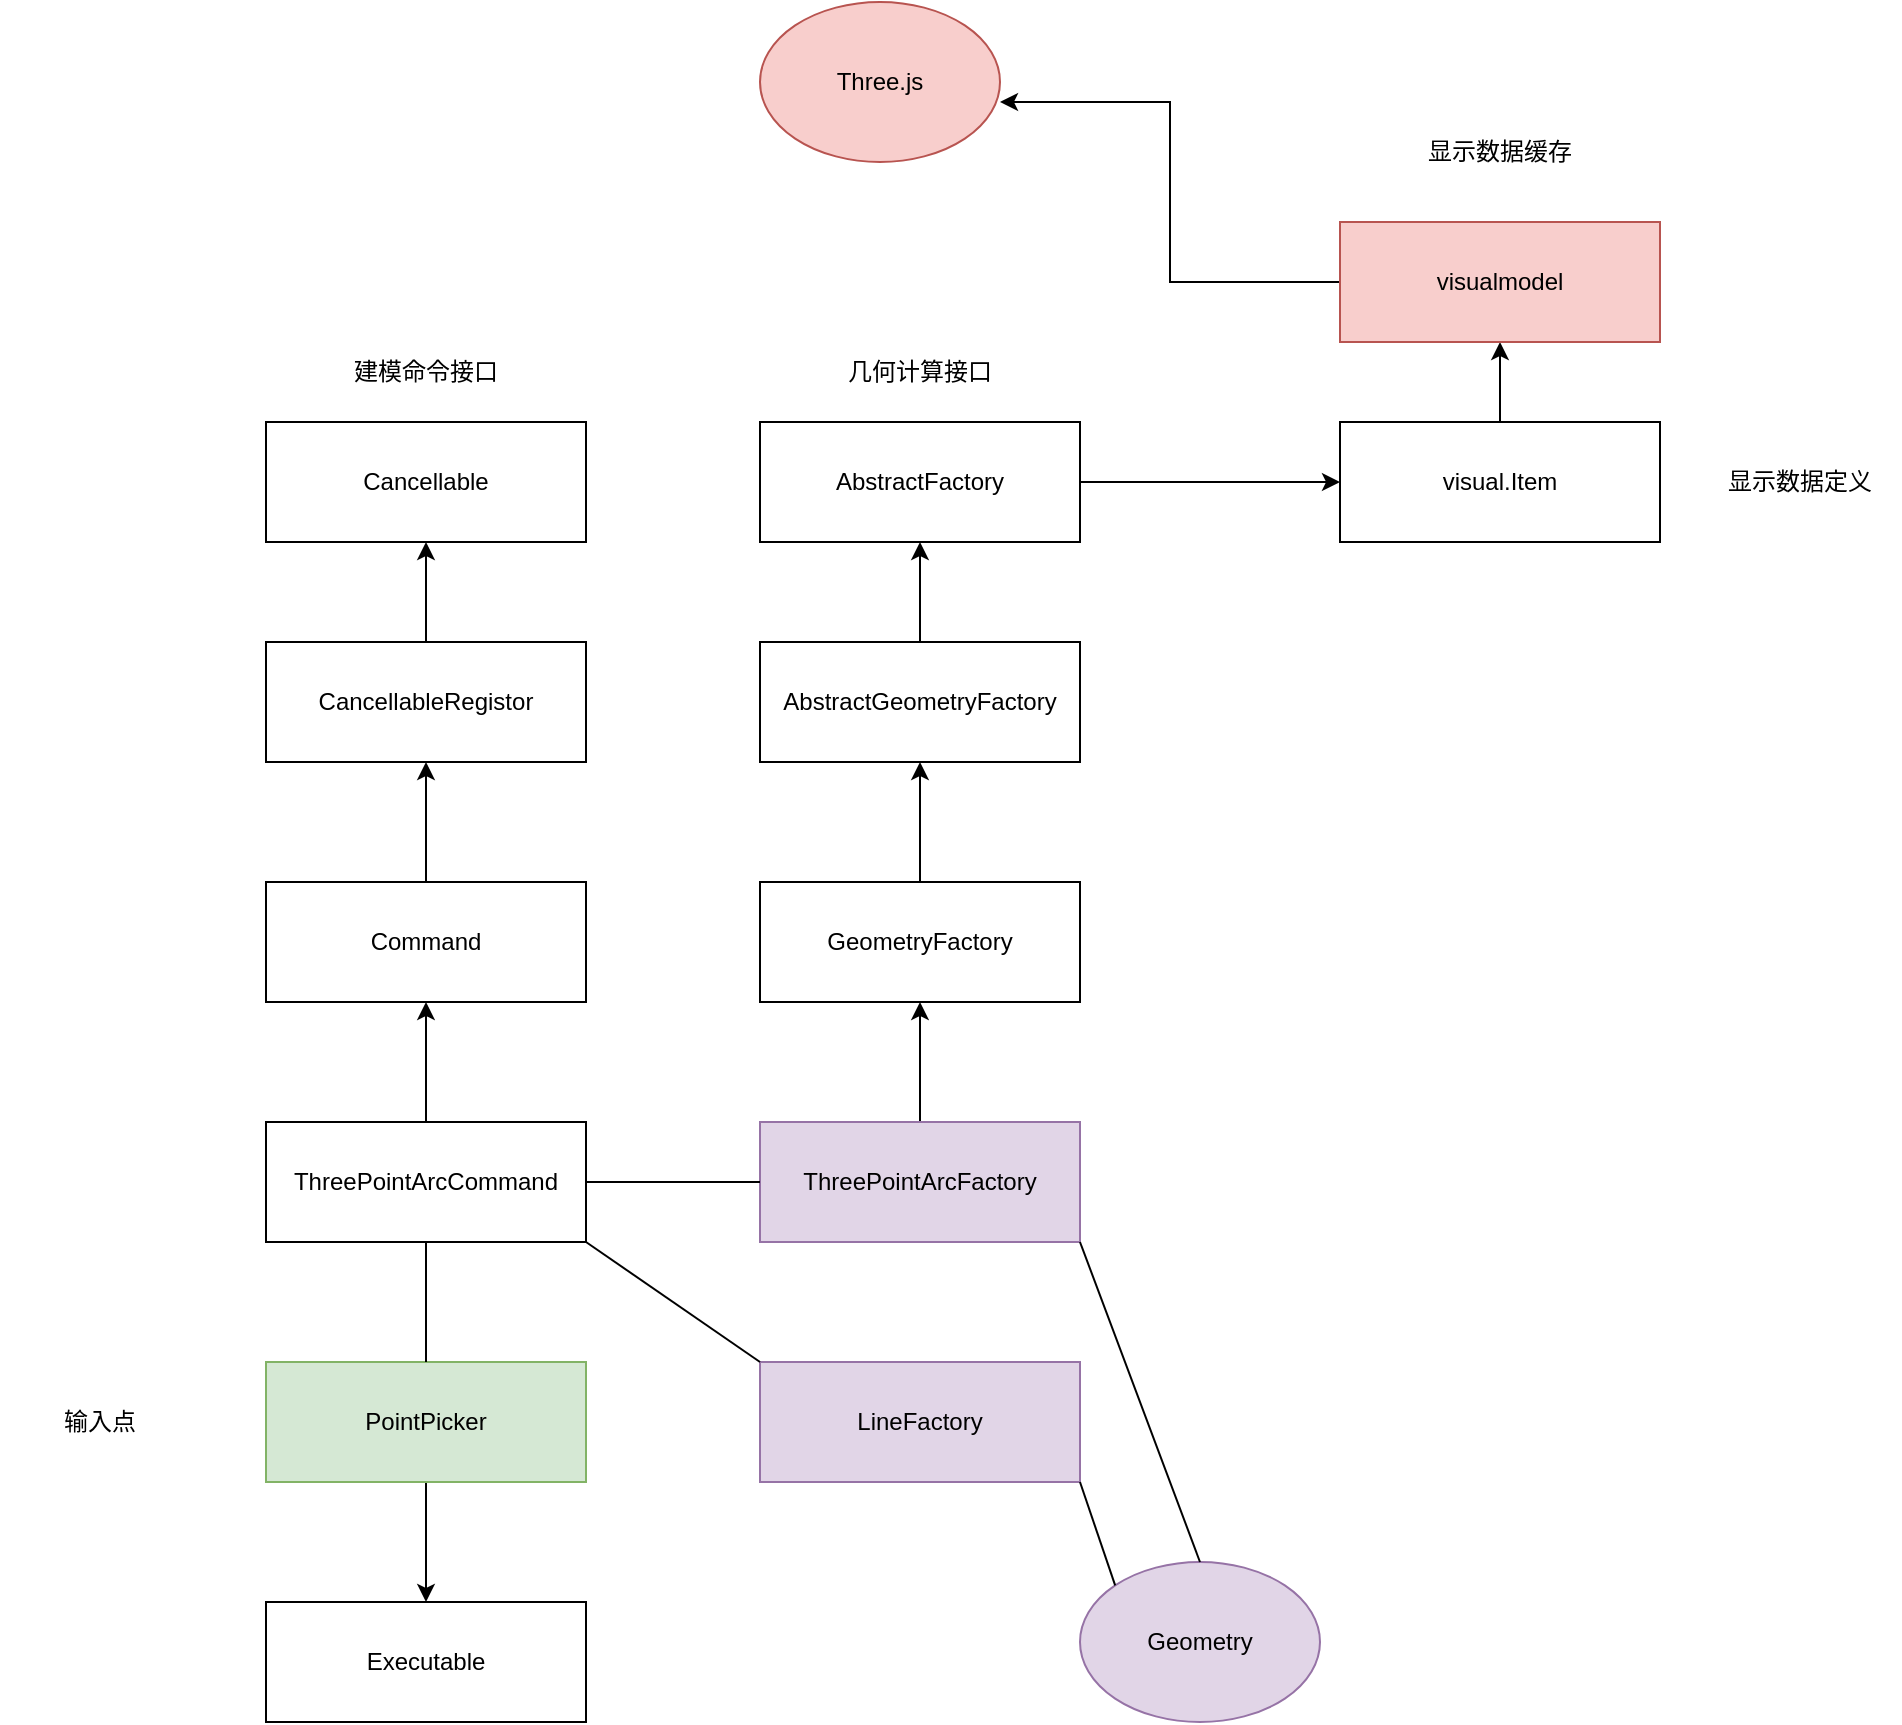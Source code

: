 <mxfile version="20.2.5" type="device"><diagram id="9kiVOygRayxQe68Ym-3B" name="Page-1"><mxGraphModel dx="1673" dy="2104" grid="1" gridSize="10" guides="1" tooltips="1" connect="1" arrows="1" fold="1" page="1" pageScale="1" pageWidth="827" pageHeight="1169" math="0" shadow="0"><root><mxCell id="0"/><mxCell id="1" parent="0"/><mxCell id="8unryoxJKxYaEMjVIpx8-3" style="edgeStyle=orthogonalEdgeStyle;rounded=0;orthogonalLoop=1;jettySize=auto;html=1;" edge="1" parent="1" source="8unryoxJKxYaEMjVIpx8-1" target="8unryoxJKxYaEMjVIpx8-2"><mxGeometry relative="1" as="geometry"/></mxCell><mxCell id="8unryoxJKxYaEMjVIpx8-1" value="ThreePointArcCommand" style="rounded=0;whiteSpace=wrap;html=1;" vertex="1" parent="1"><mxGeometry x="253" y="380" width="160" height="60" as="geometry"/></mxCell><mxCell id="8unryoxJKxYaEMjVIpx8-5" style="edgeStyle=orthogonalEdgeStyle;rounded=0;orthogonalLoop=1;jettySize=auto;html=1;" edge="1" parent="1" source="8unryoxJKxYaEMjVIpx8-2" target="8unryoxJKxYaEMjVIpx8-4"><mxGeometry relative="1" as="geometry"/></mxCell><mxCell id="8unryoxJKxYaEMjVIpx8-2" value="Command" style="rounded=0;whiteSpace=wrap;html=1;" vertex="1" parent="1"><mxGeometry x="253" y="260" width="160" height="60" as="geometry"/></mxCell><mxCell id="8unryoxJKxYaEMjVIpx8-7" style="edgeStyle=orthogonalEdgeStyle;rounded=0;orthogonalLoop=1;jettySize=auto;html=1;" edge="1" parent="1" source="8unryoxJKxYaEMjVIpx8-4" target="8unryoxJKxYaEMjVIpx8-6"><mxGeometry relative="1" as="geometry"/></mxCell><mxCell id="8unryoxJKxYaEMjVIpx8-4" value="CancellableRegistor" style="rounded=0;whiteSpace=wrap;html=1;" vertex="1" parent="1"><mxGeometry x="253" y="140" width="160" height="60" as="geometry"/></mxCell><mxCell id="8unryoxJKxYaEMjVIpx8-6" value="Cancellable" style="rounded=0;whiteSpace=wrap;html=1;" vertex="1" parent="1"><mxGeometry x="253" y="30" width="160" height="60" as="geometry"/></mxCell><mxCell id="8unryoxJKxYaEMjVIpx8-10" style="edgeStyle=orthogonalEdgeStyle;rounded=0;orthogonalLoop=1;jettySize=auto;html=1;" edge="1" parent="1" source="8unryoxJKxYaEMjVIpx8-8" target="8unryoxJKxYaEMjVIpx8-9"><mxGeometry relative="1" as="geometry"/></mxCell><mxCell id="8unryoxJKxYaEMjVIpx8-8" value="ThreePointArcFactory" style="rounded=0;whiteSpace=wrap;html=1;fillColor=#e1d5e7;strokeColor=#9673a6;" vertex="1" parent="1"><mxGeometry x="500" y="380" width="160" height="60" as="geometry"/></mxCell><mxCell id="8unryoxJKxYaEMjVIpx8-12" style="edgeStyle=orthogonalEdgeStyle;rounded=0;orthogonalLoop=1;jettySize=auto;html=1;" edge="1" parent="1" source="8unryoxJKxYaEMjVIpx8-9" target="8unryoxJKxYaEMjVIpx8-11"><mxGeometry relative="1" as="geometry"/></mxCell><mxCell id="8unryoxJKxYaEMjVIpx8-9" value="GeometryFactory" style="rounded=0;whiteSpace=wrap;html=1;" vertex="1" parent="1"><mxGeometry x="500" y="260" width="160" height="60" as="geometry"/></mxCell><mxCell id="8unryoxJKxYaEMjVIpx8-15" style="edgeStyle=orthogonalEdgeStyle;rounded=0;orthogonalLoop=1;jettySize=auto;html=1;" edge="1" parent="1" source="8unryoxJKxYaEMjVIpx8-11" target="8unryoxJKxYaEMjVIpx8-14"><mxGeometry relative="1" as="geometry"/></mxCell><mxCell id="8unryoxJKxYaEMjVIpx8-11" value="AbstractGeometryFactory" style="rounded=0;whiteSpace=wrap;html=1;" vertex="1" parent="1"><mxGeometry x="500" y="140" width="160" height="60" as="geometry"/></mxCell><mxCell id="8unryoxJKxYaEMjVIpx8-21" style="edgeStyle=orthogonalEdgeStyle;rounded=0;orthogonalLoop=1;jettySize=auto;html=1;" edge="1" parent="1" source="8unryoxJKxYaEMjVIpx8-14" target="8unryoxJKxYaEMjVIpx8-17"><mxGeometry relative="1" as="geometry"/></mxCell><mxCell id="8unryoxJKxYaEMjVIpx8-14" value="AbstractFactory" style="rounded=0;whiteSpace=wrap;html=1;" vertex="1" parent="1"><mxGeometry x="500" y="30" width="160" height="60" as="geometry"/></mxCell><mxCell id="8unryoxJKxYaEMjVIpx8-16" value="Three.js" style="ellipse;whiteSpace=wrap;html=1;fillColor=#f8cecc;strokeColor=#b85450;" vertex="1" parent="1"><mxGeometry x="500" y="-180" width="120" height="80" as="geometry"/></mxCell><mxCell id="8unryoxJKxYaEMjVIpx8-20" style="edgeStyle=orthogonalEdgeStyle;rounded=0;orthogonalLoop=1;jettySize=auto;html=1;" edge="1" parent="1" source="8unryoxJKxYaEMjVIpx8-17" target="8unryoxJKxYaEMjVIpx8-18"><mxGeometry relative="1" as="geometry"/></mxCell><mxCell id="8unryoxJKxYaEMjVIpx8-17" value="visual.Item" style="rounded=0;whiteSpace=wrap;html=1;" vertex="1" parent="1"><mxGeometry x="790" y="30" width="160" height="60" as="geometry"/></mxCell><mxCell id="8unryoxJKxYaEMjVIpx8-19" style="edgeStyle=orthogonalEdgeStyle;rounded=0;orthogonalLoop=1;jettySize=auto;html=1;entryX=1;entryY=0.625;entryDx=0;entryDy=0;entryPerimeter=0;" edge="1" parent="1" source="8unryoxJKxYaEMjVIpx8-18" target="8unryoxJKxYaEMjVIpx8-16"><mxGeometry relative="1" as="geometry"/></mxCell><mxCell id="8unryoxJKxYaEMjVIpx8-18" value="visualmodel" style="rounded=0;whiteSpace=wrap;html=1;fillColor=#f8cecc;strokeColor=#b85450;" vertex="1" parent="1"><mxGeometry x="790" y="-70" width="160" height="60" as="geometry"/></mxCell><mxCell id="8unryoxJKxYaEMjVIpx8-22" value="" style="endArrow=none;html=1;rounded=0;entryX=0;entryY=0.5;entryDx=0;entryDy=0;exitX=1;exitY=0.5;exitDx=0;exitDy=0;" edge="1" parent="1" source="8unryoxJKxYaEMjVIpx8-1" target="8unryoxJKxYaEMjVIpx8-8"><mxGeometry width="50" height="50" relative="1" as="geometry"><mxPoint x="570" y="280" as="sourcePoint"/><mxPoint x="620" y="230" as="targetPoint"/></mxGeometry></mxCell><mxCell id="8unryoxJKxYaEMjVIpx8-23" value="几何计算接口" style="text;html=1;strokeColor=none;fillColor=none;align=center;verticalAlign=middle;whiteSpace=wrap;rounded=0;" vertex="1" parent="1"><mxGeometry x="530" y="-10" width="100" height="30" as="geometry"/></mxCell><mxCell id="8unryoxJKxYaEMjVIpx8-24" value="建模命令接口" style="text;html=1;strokeColor=none;fillColor=none;align=center;verticalAlign=middle;whiteSpace=wrap;rounded=0;" vertex="1" parent="1"><mxGeometry x="283" y="-10" width="100" height="30" as="geometry"/></mxCell><mxCell id="8unryoxJKxYaEMjVIpx8-25" value="显示数据缓存" style="text;html=1;strokeColor=none;fillColor=none;align=center;verticalAlign=middle;whiteSpace=wrap;rounded=0;" vertex="1" parent="1"><mxGeometry x="820" y="-120" width="100" height="30" as="geometry"/></mxCell><mxCell id="8unryoxJKxYaEMjVIpx8-26" value="显示数据定义" style="text;html=1;strokeColor=none;fillColor=none;align=center;verticalAlign=middle;whiteSpace=wrap;rounded=0;" vertex="1" parent="1"><mxGeometry x="970" y="45" width="100" height="30" as="geometry"/></mxCell><mxCell id="8unryoxJKxYaEMjVIpx8-30" style="edgeStyle=orthogonalEdgeStyle;rounded=0;orthogonalLoop=1;jettySize=auto;html=1;" edge="1" parent="1" source="8unryoxJKxYaEMjVIpx8-27" target="8unryoxJKxYaEMjVIpx8-29"><mxGeometry relative="1" as="geometry"/></mxCell><mxCell id="8unryoxJKxYaEMjVIpx8-27" value="PointPicker" style="rounded=0;whiteSpace=wrap;html=1;fillColor=#d5e8d4;strokeColor=#82b366;" vertex="1" parent="1"><mxGeometry x="253" y="500" width="160" height="60" as="geometry"/></mxCell><mxCell id="8unryoxJKxYaEMjVIpx8-28" value="" style="endArrow=none;html=1;rounded=0;entryX=0.5;entryY=0;entryDx=0;entryDy=0;exitX=0.5;exitY=1;exitDx=0;exitDy=0;" edge="1" parent="1" source="8unryoxJKxYaEMjVIpx8-1" target="8unryoxJKxYaEMjVIpx8-27"><mxGeometry width="50" height="50" relative="1" as="geometry"><mxPoint x="423" y="420" as="sourcePoint"/><mxPoint x="510" y="420" as="targetPoint"/></mxGeometry></mxCell><mxCell id="8unryoxJKxYaEMjVIpx8-29" value="Executable" style="rounded=0;whiteSpace=wrap;html=1;" vertex="1" parent="1"><mxGeometry x="253" y="620" width="160" height="60" as="geometry"/></mxCell><mxCell id="8unryoxJKxYaEMjVIpx8-31" value="输入点" style="text;html=1;strokeColor=none;fillColor=none;align=center;verticalAlign=middle;whiteSpace=wrap;rounded=0;" vertex="1" parent="1"><mxGeometry x="120" y="515" width="100" height="30" as="geometry"/></mxCell><mxCell id="8unryoxJKxYaEMjVIpx8-32" value="LineFactory" style="rounded=0;whiteSpace=wrap;html=1;fillColor=#e1d5e7;strokeColor=#9673a6;" vertex="1" parent="1"><mxGeometry x="500" y="500" width="160" height="60" as="geometry"/></mxCell><mxCell id="8unryoxJKxYaEMjVIpx8-33" value="" style="endArrow=none;html=1;rounded=0;entryX=0;entryY=0;entryDx=0;entryDy=0;exitX=1;exitY=1;exitDx=0;exitDy=0;" edge="1" parent="1" source="8unryoxJKxYaEMjVIpx8-1" target="8unryoxJKxYaEMjVIpx8-32"><mxGeometry width="50" height="50" relative="1" as="geometry"><mxPoint x="343" y="450" as="sourcePoint"/><mxPoint x="343" y="510" as="targetPoint"/></mxGeometry></mxCell><mxCell id="8unryoxJKxYaEMjVIpx8-34" value="Geometry" style="ellipse;whiteSpace=wrap;html=1;fillColor=#e1d5e7;strokeColor=#9673a6;" vertex="1" parent="1"><mxGeometry x="660" y="600" width="120" height="80" as="geometry"/></mxCell><mxCell id="8unryoxJKxYaEMjVIpx8-35" value="" style="endArrow=none;html=1;rounded=0;entryX=1;entryY=1;entryDx=0;entryDy=0;exitX=0;exitY=0;exitDx=0;exitDy=0;" edge="1" parent="1" source="8unryoxJKxYaEMjVIpx8-34" target="8unryoxJKxYaEMjVIpx8-32"><mxGeometry width="50" height="50" relative="1" as="geometry"><mxPoint x="570" y="560" as="sourcePoint"/><mxPoint x="620" y="510" as="targetPoint"/></mxGeometry></mxCell><mxCell id="8unryoxJKxYaEMjVIpx8-36" value="" style="endArrow=none;html=1;rounded=0;entryX=1;entryY=1;entryDx=0;entryDy=0;exitX=0.5;exitY=0;exitDx=0;exitDy=0;" edge="1" parent="1" source="8unryoxJKxYaEMjVIpx8-34" target="8unryoxJKxYaEMjVIpx8-8"><mxGeometry width="50" height="50" relative="1" as="geometry"><mxPoint x="687.574" y="621.716" as="sourcePoint"/><mxPoint x="670" y="570" as="targetPoint"/></mxGeometry></mxCell></root></mxGraphModel></diagram></mxfile>